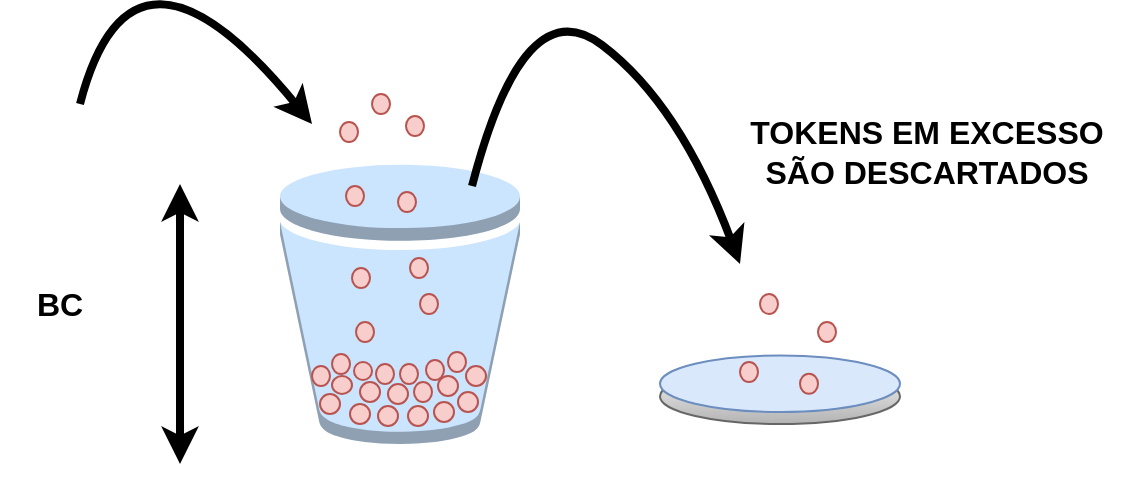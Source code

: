 <mxfile version="22.1.11" type="device">
  <diagram name="Página-1" id="gfXvwMwO8J3uMLfQ2I3N">
    <mxGraphModel dx="1194" dy="716" grid="1" gridSize="10" guides="1" tooltips="1" connect="1" arrows="1" fold="1" page="1" pageScale="1" pageWidth="827" pageHeight="1169" math="0" shadow="0">
      <root>
        <mxCell id="0" />
        <mxCell id="1" parent="0" />
        <mxCell id="I5zigu2aDJ0kDBNzwxJA-1" value="" style="outlineConnect=0;dashed=0;verticalLabelPosition=bottom;verticalAlign=top;align=center;html=1;shape=mxgraph.aws3.bucket;fillColor=#cce5ff;strokeColor=#36393d;" vertex="1" parent="1">
          <mxGeometry x="260" y="210" width="120" height="140" as="geometry" />
        </mxCell>
        <mxCell id="I5zigu2aDJ0kDBNzwxJA-3" value="" style="ellipse;whiteSpace=wrap;html=1;aspect=fixed;fillColor=#f8cecc;strokeColor=#b85450;" vertex="1" parent="1">
          <mxGeometry x="280" y="325" width="10" height="10" as="geometry" />
        </mxCell>
        <mxCell id="I5zigu2aDJ0kDBNzwxJA-13" value="" style="ellipse;whiteSpace=wrap;html=1;aspect=fixed;fillColor=#f8cecc;strokeColor=#b85450;" vertex="1" parent="1">
          <mxGeometry x="324" y="331" width="10" height="10" as="geometry" />
        </mxCell>
        <mxCell id="I5zigu2aDJ0kDBNzwxJA-17" value="" style="ellipse;whiteSpace=wrap;html=1;aspect=fixed;fillColor=#f8cecc;strokeColor=#b85450;" vertex="1" parent="1">
          <mxGeometry x="295" y="330" width="10" height="10" as="geometry" />
        </mxCell>
        <mxCell id="I5zigu2aDJ0kDBNzwxJA-18" value="" style="ellipse;whiteSpace=wrap;html=1;aspect=fixed;fillColor=#f8cecc;strokeColor=#b85450;" vertex="1" parent="1">
          <mxGeometry x="309" y="331" width="10" height="10" as="geometry" />
        </mxCell>
        <mxCell id="I5zigu2aDJ0kDBNzwxJA-19" value="" style="ellipse;whiteSpace=wrap;html=1;aspect=fixed;fillColor=#f8cecc;strokeColor=#b85450;" vertex="1" parent="1">
          <mxGeometry x="337" y="329" width="10" height="10" as="geometry" />
        </mxCell>
        <mxCell id="I5zigu2aDJ0kDBNzwxJA-20" value="" style="ellipse;whiteSpace=wrap;html=1;aspect=fixed;fillColor=#f8cecc;strokeColor=#b85450;" vertex="1" parent="1">
          <mxGeometry x="349" y="324" width="10" height="10" as="geometry" />
        </mxCell>
        <mxCell id="I5zigu2aDJ0kDBNzwxJA-21" value="" style="ellipse;whiteSpace=wrap;html=1;aspect=fixed;fillColor=#f8cecc;strokeColor=#b85450;" vertex="1" parent="1">
          <mxGeometry x="339" y="316" width="10" height="10" as="geometry" />
        </mxCell>
        <mxCell id="I5zigu2aDJ0kDBNzwxJA-22" value="" style="ellipse;whiteSpace=wrap;html=1;aspect=fixed;fillColor=#f8cecc;strokeColor=#b85450;" vertex="1" parent="1">
          <mxGeometry x="327" y="319" width="9" height="10" as="geometry" />
        </mxCell>
        <mxCell id="I5zigu2aDJ0kDBNzwxJA-23" value="" style="ellipse;whiteSpace=wrap;html=1;aspect=fixed;fillColor=#f8cecc;strokeColor=#b85450;" vertex="1" parent="1">
          <mxGeometry x="314" y="320" width="10" height="10" as="geometry" />
        </mxCell>
        <mxCell id="I5zigu2aDJ0kDBNzwxJA-24" value="" style="ellipse;whiteSpace=wrap;html=1;aspect=fixed;fillColor=#f8cecc;strokeColor=#b85450;" vertex="1" parent="1">
          <mxGeometry x="300" y="319" width="10" height="10" as="geometry" />
        </mxCell>
        <mxCell id="I5zigu2aDJ0kDBNzwxJA-25" value="" style="ellipse;whiteSpace=wrap;html=1;aspect=fixed;fillColor=#f8cecc;strokeColor=#b85450;" vertex="1" parent="1">
          <mxGeometry x="286" y="316" width="10" height="9" as="geometry" />
        </mxCell>
        <mxCell id="I5zigu2aDJ0kDBNzwxJA-26" value="" style="ellipse;whiteSpace=wrap;html=1;aspect=fixed;fillColor=#f8cecc;strokeColor=#b85450;" vertex="1" parent="1">
          <mxGeometry x="353" y="311" width="10" height="10" as="geometry" />
        </mxCell>
        <mxCell id="I5zigu2aDJ0kDBNzwxJA-27" value="" style="ellipse;whiteSpace=wrap;html=1;aspect=fixed;fillColor=#f8cecc;strokeColor=#b85450;" vertex="1" parent="1">
          <mxGeometry x="276" y="311" width="9" height="10" as="geometry" />
        </mxCell>
        <mxCell id="I5zigu2aDJ0kDBNzwxJA-28" value="" style="ellipse;whiteSpace=wrap;html=1;aspect=fixed;fillColor=#f8cecc;strokeColor=#b85450;" vertex="1" parent="1">
          <mxGeometry x="286" y="305" width="9" height="10" as="geometry" />
        </mxCell>
        <mxCell id="I5zigu2aDJ0kDBNzwxJA-29" value="" style="ellipse;whiteSpace=wrap;html=1;aspect=fixed;fillColor=#f8cecc;strokeColor=#b85450;" vertex="1" parent="1">
          <mxGeometry x="297" y="309" width="9" height="9" as="geometry" />
        </mxCell>
        <mxCell id="I5zigu2aDJ0kDBNzwxJA-30" value="" style="ellipse;whiteSpace=wrap;html=1;aspect=fixed;fillColor=#f8cecc;strokeColor=#b85450;" vertex="1" parent="1">
          <mxGeometry x="308" y="310" width="9" height="10" as="geometry" />
        </mxCell>
        <mxCell id="I5zigu2aDJ0kDBNzwxJA-31" value="" style="ellipse;whiteSpace=wrap;html=1;aspect=fixed;fillColor=#f8cecc;strokeColor=#b85450;" vertex="1" parent="1">
          <mxGeometry x="320" y="310" width="9" height="10" as="geometry" />
        </mxCell>
        <mxCell id="I5zigu2aDJ0kDBNzwxJA-32" value="" style="ellipse;whiteSpace=wrap;html=1;aspect=fixed;fillColor=#f8cecc;strokeColor=#b85450;" vertex="1" parent="1">
          <mxGeometry x="333" y="308" width="9" height="10" as="geometry" />
        </mxCell>
        <mxCell id="I5zigu2aDJ0kDBNzwxJA-33" value="" style="ellipse;whiteSpace=wrap;html=1;aspect=fixed;fillColor=#f8cecc;strokeColor=#b85450;" vertex="1" parent="1">
          <mxGeometry x="344" y="304" width="9" height="10" as="geometry" />
        </mxCell>
        <mxCell id="I5zigu2aDJ0kDBNzwxJA-34" value="" style="ellipse;whiteSpace=wrap;html=1;aspect=fixed;fillColor=#f8cecc;strokeColor=#b85450;" vertex="1" parent="1">
          <mxGeometry x="298" y="289" width="9" height="10" as="geometry" />
        </mxCell>
        <mxCell id="I5zigu2aDJ0kDBNzwxJA-35" value="" style="ellipse;whiteSpace=wrap;html=1;aspect=fixed;fillColor=#f8cecc;strokeColor=#b85450;" vertex="1" parent="1">
          <mxGeometry x="330" y="275" width="9" height="10" as="geometry" />
        </mxCell>
        <mxCell id="I5zigu2aDJ0kDBNzwxJA-36" value="" style="ellipse;whiteSpace=wrap;html=1;aspect=fixed;fillColor=#f8cecc;strokeColor=#b85450;" vertex="1" parent="1">
          <mxGeometry x="296" y="262" width="9" height="10" as="geometry" />
        </mxCell>
        <mxCell id="I5zigu2aDJ0kDBNzwxJA-37" value="" style="ellipse;whiteSpace=wrap;html=1;aspect=fixed;fillColor=#f8cecc;strokeColor=#b85450;" vertex="1" parent="1">
          <mxGeometry x="325" y="257" width="9" height="10" as="geometry" />
        </mxCell>
        <mxCell id="I5zigu2aDJ0kDBNzwxJA-38" value="" style="ellipse;whiteSpace=wrap;html=1;aspect=fixed;fillColor=#f8cecc;strokeColor=#b85450;" vertex="1" parent="1">
          <mxGeometry x="319" y="224" width="9" height="10" as="geometry" />
        </mxCell>
        <mxCell id="I5zigu2aDJ0kDBNzwxJA-39" value="" style="ellipse;whiteSpace=wrap;html=1;aspect=fixed;fillColor=#f8cecc;strokeColor=#b85450;" vertex="1" parent="1">
          <mxGeometry x="293" y="221" width="9" height="10" as="geometry" />
        </mxCell>
        <mxCell id="I5zigu2aDJ0kDBNzwxJA-40" value="" style="ellipse;whiteSpace=wrap;html=1;aspect=fixed;fillColor=#f8cecc;strokeColor=#b85450;" vertex="1" parent="1">
          <mxGeometry x="290" y="189" width="9" height="10" as="geometry" />
        </mxCell>
        <mxCell id="I5zigu2aDJ0kDBNzwxJA-41" value="" style="ellipse;whiteSpace=wrap;html=1;aspect=fixed;fillColor=#f8cecc;strokeColor=#b85450;" vertex="1" parent="1">
          <mxGeometry x="306" y="175" width="9" height="10" as="geometry" />
        </mxCell>
        <mxCell id="I5zigu2aDJ0kDBNzwxJA-42" value="" style="ellipse;whiteSpace=wrap;html=1;aspect=fixed;fillColor=#f8cecc;strokeColor=#b85450;" vertex="1" parent="1">
          <mxGeometry x="323" y="186" width="9" height="10" as="geometry" />
        </mxCell>
        <mxCell id="I5zigu2aDJ0kDBNzwxJA-44" value="" style="curved=1;endArrow=classic;html=1;rounded=0;strokeWidth=4;" edge="1" parent="1">
          <mxGeometry width="50" height="50" relative="1" as="geometry">
            <mxPoint x="160" y="180" as="sourcePoint" />
            <mxPoint x="276" y="190" as="targetPoint" />
            <Array as="points">
              <mxPoint x="186" y="80" />
            </Array>
          </mxGeometry>
        </mxCell>
        <mxCell id="I5zigu2aDJ0kDBNzwxJA-45" value="" style="endArrow=classic;startArrow=classic;html=1;rounded=0;strokeWidth=4;" edge="1" parent="1">
          <mxGeometry width="50" height="50" relative="1" as="geometry">
            <mxPoint x="210" y="360" as="sourcePoint" />
            <mxPoint x="210" y="220" as="targetPoint" />
          </mxGeometry>
        </mxCell>
        <mxCell id="I5zigu2aDJ0kDBNzwxJA-46" value="BC" style="text;html=1;strokeColor=none;fillColor=none;align=center;verticalAlign=middle;whiteSpace=wrap;rounded=0;fontSize=16;fontStyle=1" vertex="1" parent="1">
          <mxGeometry x="120" y="265" width="60" height="30" as="geometry" />
        </mxCell>
        <mxCell id="I5zigu2aDJ0kDBNzwxJA-47" value="" style="curved=1;endArrow=classic;html=1;rounded=0;strokeWidth=4;" edge="1" parent="1">
          <mxGeometry width="50" height="50" relative="1" as="geometry">
            <mxPoint x="356" y="221" as="sourcePoint" />
            <mxPoint x="490" y="260" as="targetPoint" />
            <Array as="points">
              <mxPoint x="382" y="121" />
              <mxPoint x="460" y="180" />
            </Array>
          </mxGeometry>
        </mxCell>
        <mxCell id="I5zigu2aDJ0kDBNzwxJA-49" value="" style="ellipse;whiteSpace=wrap;html=1;fillColor=#f5f5f5;strokeColor=#666666;gradientColor=#b3b3b3;" vertex="1" parent="1">
          <mxGeometry x="450" y="312.5" width="120" height="27.5" as="geometry" />
        </mxCell>
        <mxCell id="I5zigu2aDJ0kDBNzwxJA-48" value="" style="ellipse;whiteSpace=wrap;html=1;fillColor=#dae8fc;strokeColor=#6c8ebf;" vertex="1" parent="1">
          <mxGeometry x="450" y="305.75" width="120" height="28.25" as="geometry" />
        </mxCell>
        <mxCell id="I5zigu2aDJ0kDBNzwxJA-50" value="" style="ellipse;whiteSpace=wrap;html=1;aspect=fixed;fillColor=#f8cecc;strokeColor=#b85450;" vertex="1" parent="1">
          <mxGeometry x="500" y="275" width="9" height="10" as="geometry" />
        </mxCell>
        <mxCell id="I5zigu2aDJ0kDBNzwxJA-51" value="" style="ellipse;whiteSpace=wrap;html=1;aspect=fixed;fillColor=#f8cecc;strokeColor=#b85450;" vertex="1" parent="1">
          <mxGeometry x="490" y="309" width="9" height="10" as="geometry" />
        </mxCell>
        <mxCell id="I5zigu2aDJ0kDBNzwxJA-52" value="" style="ellipse;whiteSpace=wrap;html=1;aspect=fixed;fillColor=#f8cecc;strokeColor=#b85450;" vertex="1" parent="1">
          <mxGeometry x="520" y="314.88" width="9" height="10" as="geometry" />
        </mxCell>
        <mxCell id="I5zigu2aDJ0kDBNzwxJA-53" value="" style="ellipse;whiteSpace=wrap;html=1;aspect=fixed;fillColor=#f8cecc;strokeColor=#b85450;" vertex="1" parent="1">
          <mxGeometry x="529" y="289" width="9" height="10" as="geometry" />
        </mxCell>
        <mxCell id="I5zigu2aDJ0kDBNzwxJA-54" value="TOKENS EM EXCESSO SÃO DESCARTADOS" style="text;html=1;strokeColor=none;fillColor=none;align=center;verticalAlign=middle;whiteSpace=wrap;rounded=0;fontSize=16;fontStyle=1" vertex="1" parent="1">
          <mxGeometry x="480" y="189" width="206.5" height="30" as="geometry" />
        </mxCell>
      </root>
    </mxGraphModel>
  </diagram>
</mxfile>
